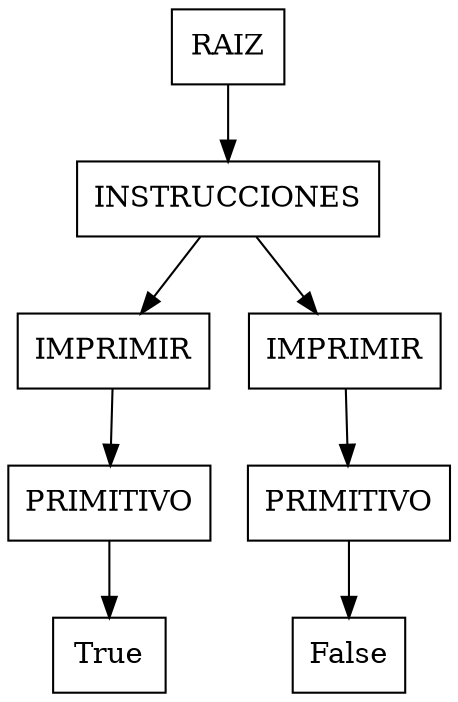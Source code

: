 digraph {
rankdir=UD
node[shape=record]
n0[label="RAIZ"];
n1[label="INSTRUCCIONES"];
n0->n1;
n2[label="IMPRIMIR"];
n1->n2;
n3[label="PRIMITIVO"];
n2->n3;
n4[label="True"];
n3->n4;
n5[label="IMPRIMIR"];
n1->n5;
n6[label="PRIMITIVO"];
n5->n6;
n7[label="False"];
n6->n7;
}